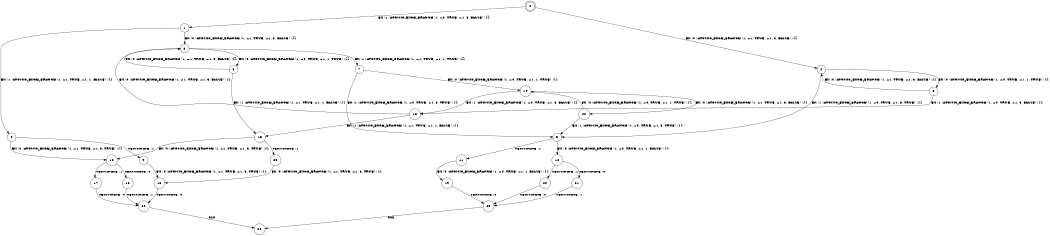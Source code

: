 digraph BCG {
size = "7, 10.5";
center = TRUE;
node [shape = circle];
0 [peripheries = 2];
0 -> 1 [label = "EX !1 !ATOMIC_EXCH_BRANCH (1, +0, TRUE, +1, 3, FALSE) !{}"];
0 -> 2 [label = "EX !0 !ATOMIC_EXCH_BRANCH (1, +1, TRUE, +1, 3, FALSE) !{}"];
1 -> 3 [label = "EX !0 !ATOMIC_EXCH_BRANCH (1, +1, TRUE, +1, 3, FALSE) !{}"];
1 -> 4 [label = "EX !1 !ATOMIC_EXCH_BRANCH (1, +1, TRUE, +1, 1, FALSE) !{}"];
2 -> 5 [label = "EX !1 !ATOMIC_EXCH_BRANCH (1, +0, TRUE, +1, 3, TRUE) !{}"];
2 -> 6 [label = "EX !0 !ATOMIC_EXCH_BRANCH (1, +0, TRUE, +1, 1, TRUE) !{}"];
3 -> 7 [label = "EX !1 !ATOMIC_EXCH_BRANCH (1, +1, TRUE, +1, 1, TRUE) !{}"];
3 -> 8 [label = "EX !0 !ATOMIC_EXCH_BRANCH (1, +0, TRUE, +1, 1, TRUE) !{}"];
4 -> 9 [label = "TERMINATE !1"];
4 -> 10 [label = "EX !0 !ATOMIC_EXCH_BRANCH (1, +1, TRUE, +1, 3, TRUE) !{}"];
5 -> 11 [label = "TERMINATE !1"];
5 -> 12 [label = "EX !0 !ATOMIC_EXCH_BRANCH (1, +0, TRUE, +1, 1, FALSE) !{}"];
6 -> 13 [label = "EX !1 !ATOMIC_EXCH_BRANCH (1, +0, TRUE, +1, 3, FALSE) !{}"];
6 -> 2 [label = "EX !0 !ATOMIC_EXCH_BRANCH (1, +1, TRUE, +1, 3, FALSE) !{}"];
7 -> 5 [label = "EX !1 !ATOMIC_EXCH_BRANCH (1, +0, TRUE, +1, 3, TRUE) !{}"];
7 -> 14 [label = "EX !0 !ATOMIC_EXCH_BRANCH (1, +0, TRUE, +1, 1, TRUE) !{}"];
8 -> 15 [label = "EX !1 !ATOMIC_EXCH_BRANCH (1, +1, TRUE, +1, 1, FALSE) !{}"];
8 -> 3 [label = "EX !0 !ATOMIC_EXCH_BRANCH (1, +1, TRUE, +1, 3, FALSE) !{}"];
9 -> 16 [label = "EX !0 !ATOMIC_EXCH_BRANCH (1, +1, TRUE, +1, 3, TRUE) !{}"];
10 -> 17 [label = "TERMINATE !1"];
10 -> 18 [label = "TERMINATE !0"];
11 -> 19 [label = "EX !0 !ATOMIC_EXCH_BRANCH (1, +0, TRUE, +1, 1, FALSE) !{}"];
12 -> 20 [label = "TERMINATE !1"];
12 -> 21 [label = "TERMINATE !0"];
13 -> 15 [label = "EX !1 !ATOMIC_EXCH_BRANCH (1, +1, TRUE, +1, 1, FALSE) !{}"];
13 -> 3 [label = "EX !0 !ATOMIC_EXCH_BRANCH (1, +1, TRUE, +1, 3, FALSE) !{}"];
14 -> 13 [label = "EX !1 !ATOMIC_EXCH_BRANCH (1, +0, TRUE, +1, 3, FALSE) !{}"];
14 -> 22 [label = "EX !0 !ATOMIC_EXCH_BRANCH (1, +1, TRUE, +1, 3, FALSE) !{}"];
15 -> 23 [label = "TERMINATE !1"];
15 -> 10 [label = "EX !0 !ATOMIC_EXCH_BRANCH (1, +1, TRUE, +1, 3, TRUE) !{}"];
16 -> 24 [label = "TERMINATE !0"];
17 -> 24 [label = "TERMINATE !0"];
18 -> 24 [label = "TERMINATE !1"];
19 -> 25 [label = "TERMINATE !0"];
20 -> 25 [label = "TERMINATE !0"];
21 -> 25 [label = "TERMINATE !1"];
22 -> 5 [label = "EX !1 !ATOMIC_EXCH_BRANCH (1, +0, TRUE, +1, 3, TRUE) !{}"];
22 -> 14 [label = "EX !0 !ATOMIC_EXCH_BRANCH (1, +0, TRUE, +1, 1, TRUE) !{}"];
23 -> 16 [label = "EX !0 !ATOMIC_EXCH_BRANCH (1, +1, TRUE, +1, 3, TRUE) !{}"];
24 -> 26 [label = "exit"];
25 -> 26 [label = "exit"];
}
